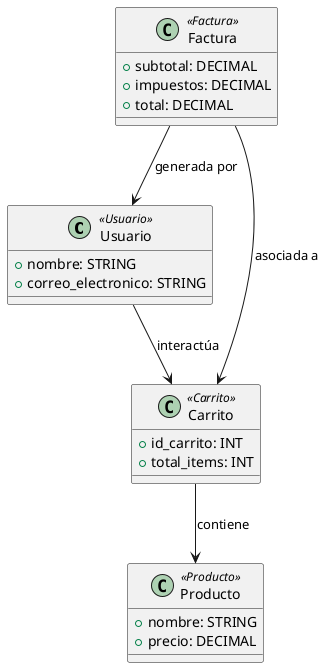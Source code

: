@startuml Diagrama_Perfil

class Usuario <<Usuario>> {
    + nombre: STRING
    + correo_electronico: STRING
}

class Carrito <<Carrito>> {
    + id_carrito: INT
    + total_items: INT
}

class Factura <<Factura>> {
    + subtotal: DECIMAL
    + impuestos: DECIMAL
    + total: DECIMAL
}

class Producto <<Producto>> {
    + nombre: STRING
    + precio: DECIMAL
}

Usuario --> Carrito : "interactúa"
Carrito --> Producto : "contiene"
Factura --> Carrito : "asociada a"
Factura --> Usuario : "generada por"

@enduml





